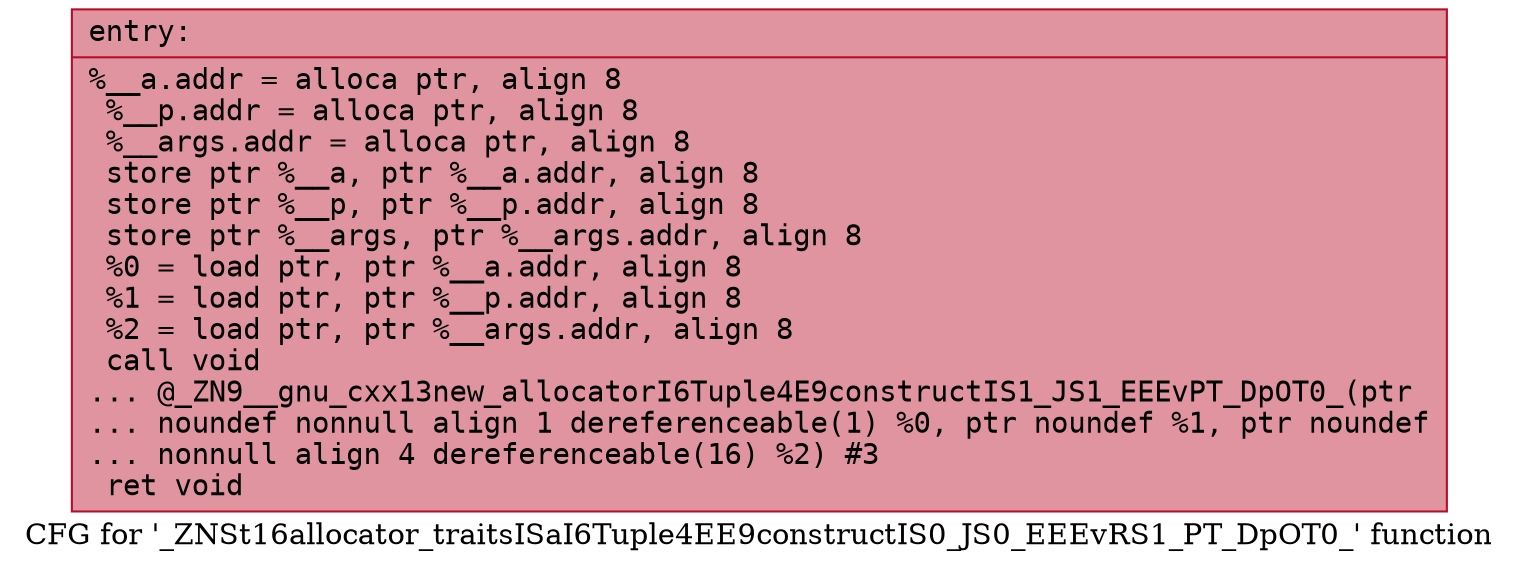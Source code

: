 digraph "CFG for '_ZNSt16allocator_traitsISaI6Tuple4EE9constructIS0_JS0_EEEvRS1_PT_DpOT0_' function" {
	label="CFG for '_ZNSt16allocator_traitsISaI6Tuple4EE9constructIS0_JS0_EEEvRS1_PT_DpOT0_' function";

	Node0x55c6063d1460 [shape=record,color="#b70d28ff", style=filled, fillcolor="#b70d2870" fontname="Courier",label="{entry:\l|  %__a.addr = alloca ptr, align 8\l  %__p.addr = alloca ptr, align 8\l  %__args.addr = alloca ptr, align 8\l  store ptr %__a, ptr %__a.addr, align 8\l  store ptr %__p, ptr %__p.addr, align 8\l  store ptr %__args, ptr %__args.addr, align 8\l  %0 = load ptr, ptr %__a.addr, align 8\l  %1 = load ptr, ptr %__p.addr, align 8\l  %2 = load ptr, ptr %__args.addr, align 8\l  call void\l... @_ZN9__gnu_cxx13new_allocatorI6Tuple4E9constructIS1_JS1_EEEvPT_DpOT0_(ptr\l... noundef nonnull align 1 dereferenceable(1) %0, ptr noundef %1, ptr noundef\l... nonnull align 4 dereferenceable(16) %2) #3\l  ret void\l}"];
}
